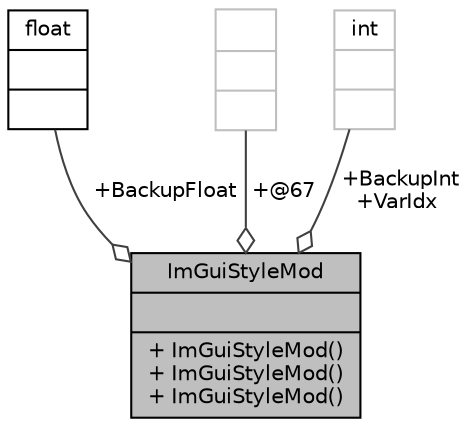 digraph "ImGuiStyleMod"
{
 // INTERACTIVE_SVG=YES
  bgcolor="transparent";
  edge [fontname="Helvetica",fontsize="10",labelfontname="Helvetica",labelfontsize="10"];
  node [fontname="Helvetica",fontsize="10",shape=record];
  Node1 [label="{ImGuiStyleMod\n||+ ImGuiStyleMod()\l+ ImGuiStyleMod()\l+ ImGuiStyleMod()\l}",height=0.2,width=0.4,color="black", fillcolor="grey75", style="filled" fontcolor="black"];
  Node2 -> Node1 [color="grey25",fontsize="10",style="solid",label=" +BackupFloat" ,arrowhead="odiamond",fontname="Helvetica"];
  Node2 [label="{float\n||}",height=0.2,width=0.4,color="black",URL="$d4/dc3/classfloat.html"];
  Node3 -> Node1 [color="grey25",fontsize="10",style="solid",label=" +@67" ,arrowhead="odiamond",fontname="Helvetica"];
  Node3 [label="{\n||}",height=0.2,width=0.4,color="grey75"];
  Node4 -> Node1 [color="grey25",fontsize="10",style="solid",label=" +BackupInt\n+VarIdx" ,arrowhead="odiamond",fontname="Helvetica"];
  Node4 [label="{int\n||}",height=0.2,width=0.4,color="grey75"];
}
